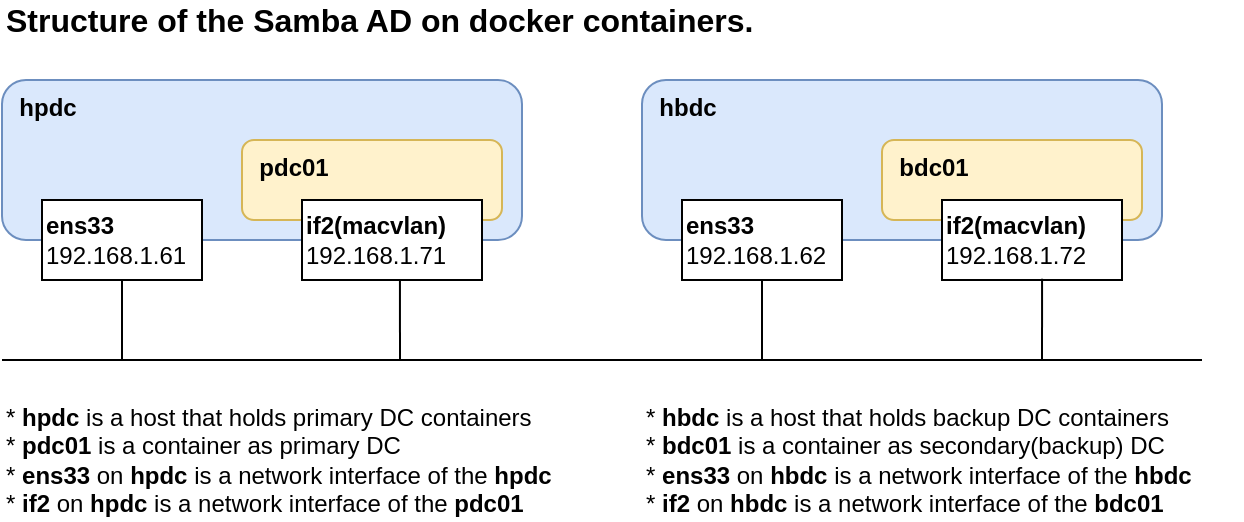 <mxfile version="13.4.2" type="device"><diagram id="nFUd5DOXqtRkv38SjX0g" name="Page-1"><mxGraphModel dx="1422" dy="924" grid="1" gridSize="10" guides="1" tooltips="1" connect="1" arrows="1" fold="1" page="1" pageScale="1" pageWidth="827" pageHeight="1169" math="0" shadow="0"><root><mxCell id="0"/><mxCell id="1" parent="0"/><mxCell id="qDYXFUZ8-aEB5cuFhS7g-1" value="&amp;nbsp; &lt;b&gt;hpdc&lt;/b&gt;" style="rounded=1;whiteSpace=wrap;html=1;fillColor=#dae8fc;strokeColor=#6c8ebf;align=left;verticalAlign=top;" vertex="1" parent="1"><mxGeometry x="80" y="120" width="260" height="80" as="geometry"/></mxCell><mxCell id="qDYXFUZ8-aEB5cuFhS7g-2" value="&amp;nbsp; &lt;b&gt;pdc01&lt;/b&gt;" style="rounded=1;whiteSpace=wrap;html=1;align=left;verticalAlign=top;fillColor=#fff2cc;strokeColor=#d6b656;" vertex="1" parent="1"><mxGeometry x="200" y="150" width="130" height="40" as="geometry"/></mxCell><mxCell id="qDYXFUZ8-aEB5cuFhS7g-3" value="&lt;b&gt;ens33&lt;/b&gt;&lt;br&gt;192.168.1.61" style="rounded=0;whiteSpace=wrap;html=1;align=left;" vertex="1" parent="1"><mxGeometry x="100" y="180" width="80" height="40" as="geometry"/></mxCell><mxCell id="qDYXFUZ8-aEB5cuFhS7g-4" value="&lt;b&gt;if2(macvlan)&lt;/b&gt;&lt;br&gt;192.168.1.71" style="rounded=0;whiteSpace=wrap;html=1;align=left;" vertex="1" parent="1"><mxGeometry x="230" y="180" width="90" height="40" as="geometry"/></mxCell><mxCell id="qDYXFUZ8-aEB5cuFhS7g-7" value="&amp;nbsp; &lt;b&gt;hbdc&lt;/b&gt;" style="rounded=1;whiteSpace=wrap;html=1;fillColor=#dae8fc;strokeColor=#6c8ebf;align=left;verticalAlign=top;" vertex="1" parent="1"><mxGeometry x="400" y="120" width="260" height="80" as="geometry"/></mxCell><mxCell id="qDYXFUZ8-aEB5cuFhS7g-8" value="&amp;nbsp; &lt;b&gt;bdc01&lt;/b&gt;" style="rounded=1;whiteSpace=wrap;html=1;align=left;verticalAlign=top;fillColor=#fff2cc;strokeColor=#d6b656;" vertex="1" parent="1"><mxGeometry x="520" y="150" width="130" height="40" as="geometry"/></mxCell><mxCell id="qDYXFUZ8-aEB5cuFhS7g-9" value="&lt;b&gt;ens33&lt;br&gt;&lt;/b&gt;192.168.1.62" style="rounded=0;whiteSpace=wrap;html=1;align=left;" vertex="1" parent="1"><mxGeometry x="420" y="180" width="80" height="40" as="geometry"/></mxCell><mxCell id="qDYXFUZ8-aEB5cuFhS7g-10" value="&lt;b&gt;if2(macvlan)&lt;/b&gt;&lt;br&gt;192.168.1.72" style="rounded=0;whiteSpace=wrap;html=1;align=left;" vertex="1" parent="1"><mxGeometry x="550" y="180" width="90" height="40" as="geometry"/></mxCell><mxCell id="qDYXFUZ8-aEB5cuFhS7g-11" value="" style="endArrow=none;html=1;" edge="1" parent="1"><mxGeometry width="50" height="50" relative="1" as="geometry"><mxPoint x="80" y="260" as="sourcePoint"/><mxPoint x="680" y="260" as="targetPoint"/></mxGeometry></mxCell><mxCell id="qDYXFUZ8-aEB5cuFhS7g-12" value="" style="endArrow=none;html=1;exitX=0.5;exitY=1;exitDx=0;exitDy=0;" edge="1" parent="1" source="qDYXFUZ8-aEB5cuFhS7g-3"><mxGeometry width="50" height="50" relative="1" as="geometry"><mxPoint x="90" y="270" as="sourcePoint"/><mxPoint x="140" y="260" as="targetPoint"/></mxGeometry></mxCell><mxCell id="qDYXFUZ8-aEB5cuFhS7g-13" value="" style="endArrow=none;html=1;exitX=0.544;exitY=1.014;exitDx=0;exitDy=0;exitPerimeter=0;" edge="1" parent="1" source="qDYXFUZ8-aEB5cuFhS7g-4"><mxGeometry width="50" height="50" relative="1" as="geometry"><mxPoint x="150" y="230" as="sourcePoint"/><mxPoint x="279" y="260" as="targetPoint"/></mxGeometry></mxCell><mxCell id="qDYXFUZ8-aEB5cuFhS7g-14" value="" style="endArrow=none;html=1;exitX=0.5;exitY=1;exitDx=0;exitDy=0;" edge="1" parent="1" source="qDYXFUZ8-aEB5cuFhS7g-9"><mxGeometry width="50" height="50" relative="1" as="geometry"><mxPoint x="288.96" y="230.56" as="sourcePoint"/><mxPoint x="460" y="260" as="targetPoint"/></mxGeometry></mxCell><mxCell id="qDYXFUZ8-aEB5cuFhS7g-15" value="" style="endArrow=none;html=1;exitX=0.556;exitY=0.983;exitDx=0;exitDy=0;exitPerimeter=0;" edge="1" parent="1" source="qDYXFUZ8-aEB5cuFhS7g-10"><mxGeometry width="50" height="50" relative="1" as="geometry"><mxPoint x="600" y="223" as="sourcePoint"/><mxPoint x="600" y="260" as="targetPoint"/></mxGeometry></mxCell><mxCell id="2" value="* &lt;b&gt;hpdc&lt;/b&gt; is a host that holds primary DC containers&lt;br&gt;* &lt;b&gt;pdc01&lt;/b&gt; is a container as primary DC&lt;br&gt;* &lt;b&gt;ens33&lt;/b&gt; on &lt;b&gt;hpdc&lt;/b&gt; is a network interface of the &lt;b&gt;hpdc&lt;/b&gt;&lt;br&gt;* &lt;b&gt;if2&lt;/b&gt; on &lt;b&gt;hpdc&lt;/b&gt; is a network interface of the &lt;b&gt;pdc01&lt;/b&gt;" style="text;html=1;align=left;verticalAlign=middle;resizable=0;points=[];autosize=1;" vertex="1" parent="1"><mxGeometry x="80" y="280" width="300" height="60" as="geometry"/></mxCell><mxCell id="qDYXFUZ8-aEB5cuFhS7g-16" value="* &lt;b&gt;hbdc&lt;/b&gt; is a host that holds backup DC containers&lt;br&gt;* &lt;b&gt;bdc01&lt;/b&gt; is a container as secondary(backup) DC&lt;br&gt;* &lt;b&gt;ens33&lt;/b&gt; on &lt;b&gt;hbdc&lt;/b&gt; is a network interface of the &lt;b&gt;hbdc&lt;/b&gt;&lt;br&gt;* &lt;b&gt;if2&lt;/b&gt; on &lt;b&gt;hbdc&lt;/b&gt; is a network interface of the &lt;b&gt;bdc01&lt;/b&gt;" style="text;html=1;align=left;verticalAlign=middle;resizable=0;points=[];autosize=1;" vertex="1" parent="1"><mxGeometry x="400" y="280" width="300" height="60" as="geometry"/></mxCell><mxCell id="qDYXFUZ8-aEB5cuFhS7g-17" value="&lt;div&gt;&lt;b&gt;&lt;font style=&quot;font-size: 16px&quot;&gt;Structure of the Samba AD on docker containers.&lt;/font&gt;&lt;/b&gt;&lt;/div&gt;" style="text;html=1;align=left;verticalAlign=middle;resizable=0;points=[];autosize=1;" vertex="1" parent="1"><mxGeometry x="80" y="80" width="410" height="20" as="geometry"/></mxCell></root></mxGraphModel></diagram></mxfile>